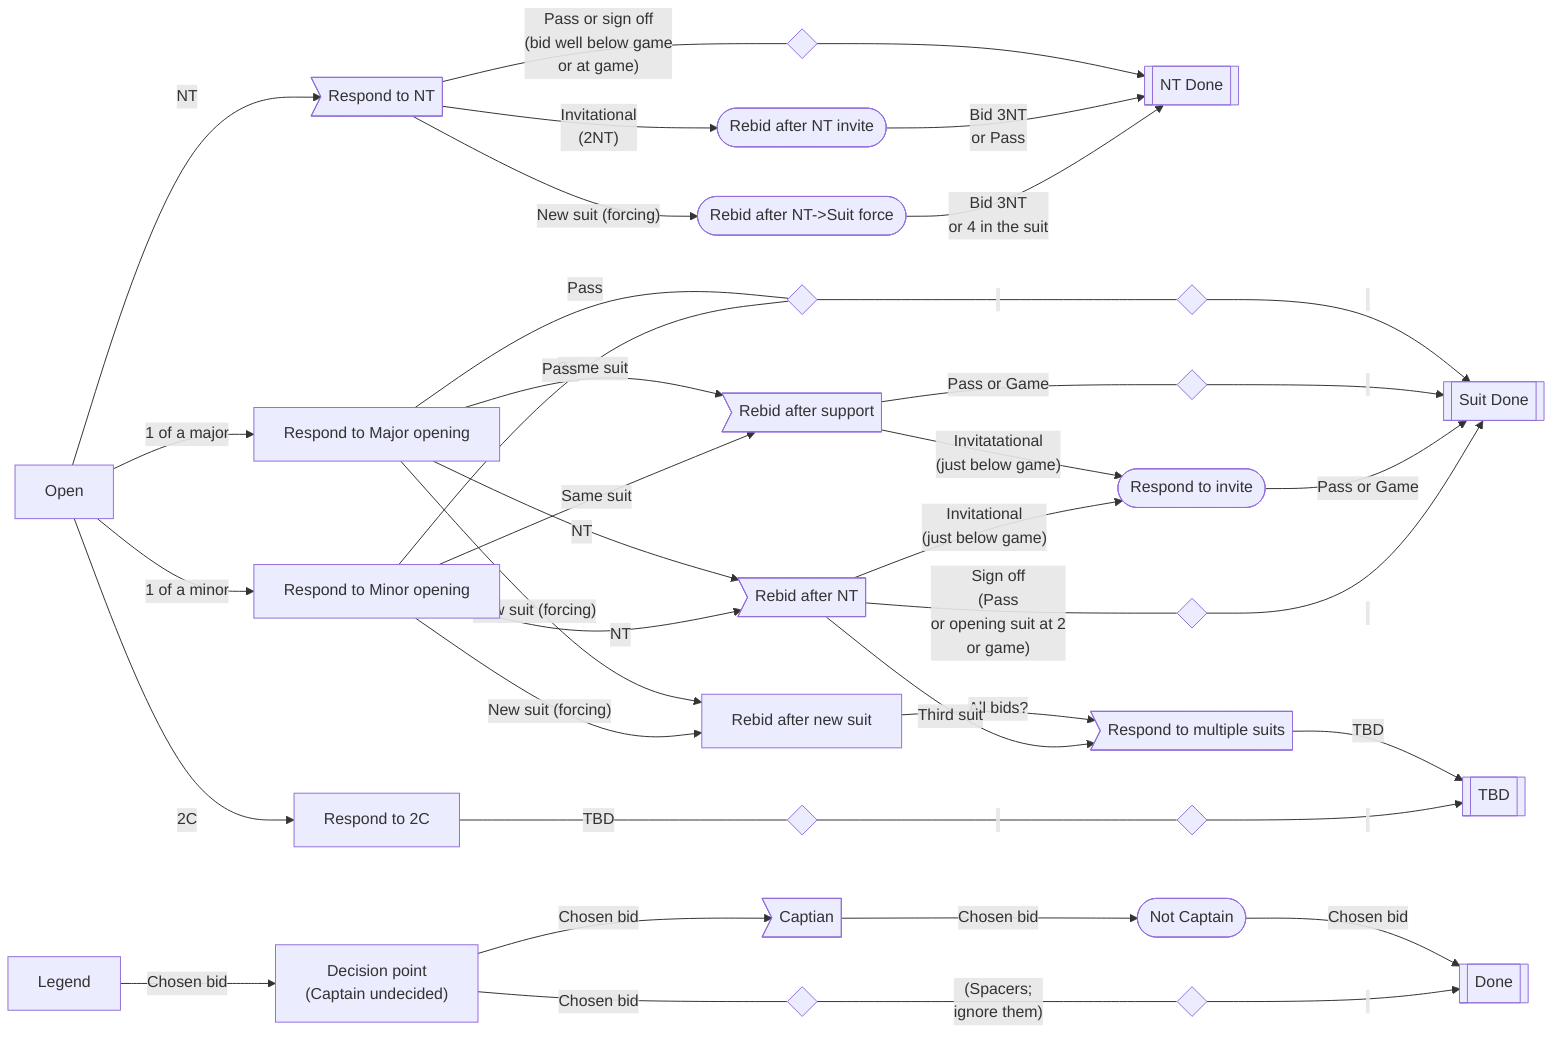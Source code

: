 flowchart LR
  Open[Open] -->|NT| NTRespond>Respond to NT]
    NTRespond ---|"Pass or sign off\n(bid well below game\nor at game)"| Spacer1{" "}
      Spacer1 --> NTDone[[NT Done]]
    NTRespond -->|"Invitational\n(2NT)"| NTInvitational([Rebid after NT invite])
      NTInvitational -->|Bid 3NT\nor Pass| NTDone
    NTRespond -->|"New suit (forcing)"| NTForcing([Rebid after NT->Suit force])
      NTForcing -->|Bid 3NT\nor 4 in the suit| NTDone

  Open -->|1 of a major| MajorRespond[Respond to Major opening]
    MajorRespond ---|Pass| Spacer4{" "}
      Spacer4 ---|"&nbsp;"| Spacer5{" "}
        Spacer5 -->|"&nbsp;"| Done[[Suit Done]]

    MajorRespond -->|Same suit| SuitSupported>Rebid after support]
      SuitSupported ---|Pass or Game| Spacer2{" "}
        Spacer2 -->|"&nbsp;"| Done
      SuitSupported -->|"Invitatational\n(just below game)"| Invitational([Respond to invite])
        Invitational -->|Pass or Game| Done

    MajorRespond -->|"New suit (forcing)"| NewSuit[Rebid after new suit]
      NewSuit -->|All bids?| ResponderMultiple>Respond to multiple suits]
        ResponderMultiple -->|TBD| TBD[[TBD]]

    MajorRespond -->|NT| NTResponse>Rebid after NT]
      NTResponse ---|"Sign off\n(Pass\nor opening suit at 2\nor game)"| Spacer3{" "}
        Spacer3 -->|"&nbsp;"| Done
      NTResponse -->|"Invitational\n(just below game)"| Invitational
      NTResponse -->|Third suit| ResponderMultiple

  Open -->|1 of a minor| MinorRespond[Respond to Minor opening]
    MinorRespond ---|Pass| Spacer4
    MinorRespond -->|Same suit| SuitSupported
    MinorRespond -->|"New suit (forcing)"| NewSuit
    MinorRespond -->|NT| NTResponse

  Open -->|2C| 2CRespond[Respond to 2C]
    2CRespond ---|TBD| Spacer6{" "}
      Spacer6 ---|"&nbsp;"| Spacer7{" "}
        Spacer7 -->|"&nbsp;"| TBD

  Legend -->|Chosen bid| CaptainUndecided["Decision point\n(Captain undecided)"]
    CaptainUndecided -->|Chosen bid| Captain>Captian]
      Captain -->|Chosen bid| NotCaptain([Not Captain])
        NotCaptain -->|Chosen bid| LegendDone[[Done]]
      CaptainUndecided ---|Chosen bid| SpacerLegend1{" "}
        SpacerLegend1 ---|"(Spacers;\nignore them)"| SpacerLegend2{" "}
          SpacerLegend2 -->|"&nbsp;"| LegendDone
